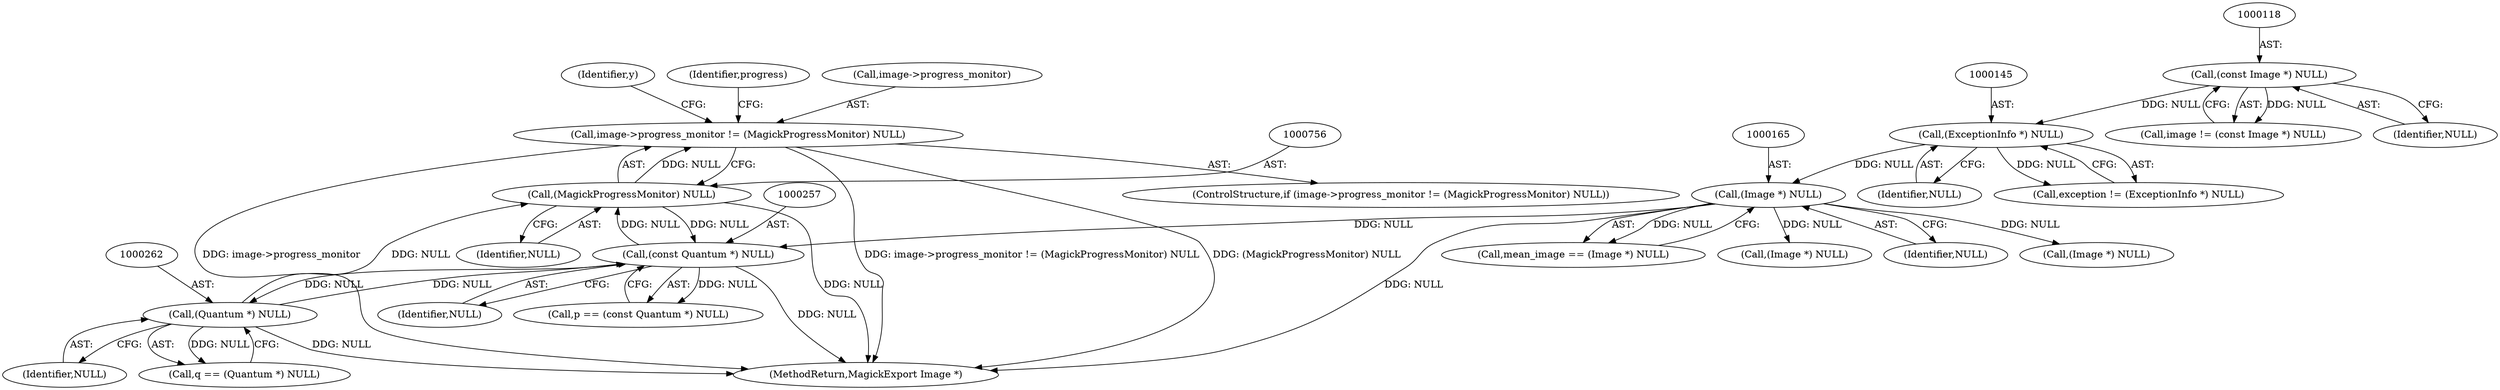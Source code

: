 digraph "0_ImageMagick6_a77d8d97f5a7bced0468f0b08798c83fb67427bc@pointer" {
"1000751" [label="(Call,image->progress_monitor != (MagickProgressMonitor) NULL)"];
"1000755" [label="(Call,(MagickProgressMonitor) NULL)"];
"1000261" [label="(Call,(Quantum *) NULL)"];
"1000256" [label="(Call,(const Quantum *) NULL)"];
"1000164" [label="(Call,(Image *) NULL)"];
"1000144" [label="(Call,(ExceptionInfo *) NULL)"];
"1000117" [label="(Call,(const Image *) NULL)"];
"1000142" [label="(Call,exception != (ExceptionInfo *) NULL)"];
"1000119" [label="(Identifier,NULL)"];
"1000254" [label="(Call,p == (const Quantum *) NULL)"];
"1000751" [label="(Call,image->progress_monitor != (MagickProgressMonitor) NULL)"];
"1000162" [label="(Call,mean_image == (Image *) NULL)"];
"1000258" [label="(Identifier,NULL)"];
"1000263" [label="(Identifier,NULL)"];
"1000256" [label="(Call,(const Quantum *) NULL)"];
"1000115" [label="(Call,image != (const Image *) NULL)"];
"1000144" [label="(Call,(ExceptionInfo *) NULL)"];
"1000220" [label="(Identifier,y)"];
"1000117" [label="(Call,(const Image *) NULL)"];
"1000757" [label="(Identifier,NULL)"];
"1000168" [label="(Call,(Image *) NULL)"];
"1000166" [label="(Identifier,NULL)"];
"1000755" [label="(Call,(MagickProgressMonitor) NULL)"];
"1000750" [label="(ControlStructure,if (image->progress_monitor != (MagickProgressMonitor) NULL))"];
"1000184" [label="(Call,(Image *) NULL)"];
"1000259" [label="(Call,q == (Quantum *) NULL)"];
"1000164" [label="(Call,(Image *) NULL)"];
"1000792" [label="(MethodReturn,MagickExport Image *)"];
"1000261" [label="(Call,(Quantum *) NULL)"];
"1000761" [label="(Identifier,progress)"];
"1000146" [label="(Identifier,NULL)"];
"1000752" [label="(Call,image->progress_monitor)"];
"1000751" -> "1000750"  [label="AST: "];
"1000751" -> "1000755"  [label="CFG: "];
"1000752" -> "1000751"  [label="AST: "];
"1000755" -> "1000751"  [label="AST: "];
"1000761" -> "1000751"  [label="CFG: "];
"1000220" -> "1000751"  [label="CFG: "];
"1000751" -> "1000792"  [label="DDG: image->progress_monitor != (MagickProgressMonitor) NULL"];
"1000751" -> "1000792"  [label="DDG: (MagickProgressMonitor) NULL"];
"1000751" -> "1000792"  [label="DDG: image->progress_monitor"];
"1000755" -> "1000751"  [label="DDG: NULL"];
"1000755" -> "1000757"  [label="CFG: "];
"1000756" -> "1000755"  [label="AST: "];
"1000757" -> "1000755"  [label="AST: "];
"1000755" -> "1000792"  [label="DDG: NULL"];
"1000755" -> "1000256"  [label="DDG: NULL"];
"1000261" -> "1000755"  [label="DDG: NULL"];
"1000256" -> "1000755"  [label="DDG: NULL"];
"1000261" -> "1000259"  [label="AST: "];
"1000261" -> "1000263"  [label="CFG: "];
"1000262" -> "1000261"  [label="AST: "];
"1000263" -> "1000261"  [label="AST: "];
"1000259" -> "1000261"  [label="CFG: "];
"1000261" -> "1000792"  [label="DDG: NULL"];
"1000261" -> "1000256"  [label="DDG: NULL"];
"1000261" -> "1000259"  [label="DDG: NULL"];
"1000256" -> "1000261"  [label="DDG: NULL"];
"1000256" -> "1000254"  [label="AST: "];
"1000256" -> "1000258"  [label="CFG: "];
"1000257" -> "1000256"  [label="AST: "];
"1000258" -> "1000256"  [label="AST: "];
"1000254" -> "1000256"  [label="CFG: "];
"1000256" -> "1000792"  [label="DDG: NULL"];
"1000256" -> "1000254"  [label="DDG: NULL"];
"1000164" -> "1000256"  [label="DDG: NULL"];
"1000164" -> "1000162"  [label="AST: "];
"1000164" -> "1000166"  [label="CFG: "];
"1000165" -> "1000164"  [label="AST: "];
"1000166" -> "1000164"  [label="AST: "];
"1000162" -> "1000164"  [label="CFG: "];
"1000164" -> "1000792"  [label="DDG: NULL"];
"1000164" -> "1000162"  [label="DDG: NULL"];
"1000144" -> "1000164"  [label="DDG: NULL"];
"1000164" -> "1000168"  [label="DDG: NULL"];
"1000164" -> "1000184"  [label="DDG: NULL"];
"1000144" -> "1000142"  [label="AST: "];
"1000144" -> "1000146"  [label="CFG: "];
"1000145" -> "1000144"  [label="AST: "];
"1000146" -> "1000144"  [label="AST: "];
"1000142" -> "1000144"  [label="CFG: "];
"1000144" -> "1000142"  [label="DDG: NULL"];
"1000117" -> "1000144"  [label="DDG: NULL"];
"1000117" -> "1000115"  [label="AST: "];
"1000117" -> "1000119"  [label="CFG: "];
"1000118" -> "1000117"  [label="AST: "];
"1000119" -> "1000117"  [label="AST: "];
"1000115" -> "1000117"  [label="CFG: "];
"1000117" -> "1000115"  [label="DDG: NULL"];
}
